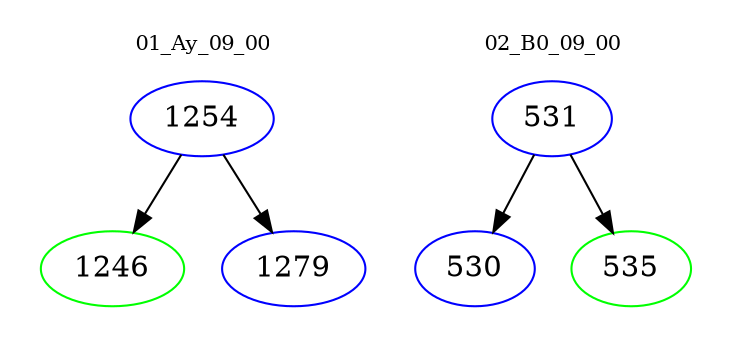 digraph{
subgraph cluster_0 {
color = white
label = "01_Ay_09_00";
fontsize=10;
T0_1254 [label="1254", color="blue"]
T0_1254 -> T0_1246 [color="black"]
T0_1246 [label="1246", color="green"]
T0_1254 -> T0_1279 [color="black"]
T0_1279 [label="1279", color="blue"]
}
subgraph cluster_1 {
color = white
label = "02_B0_09_00";
fontsize=10;
T1_531 [label="531", color="blue"]
T1_531 -> T1_530 [color="black"]
T1_530 [label="530", color="blue"]
T1_531 -> T1_535 [color="black"]
T1_535 [label="535", color="green"]
}
}
